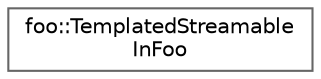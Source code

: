 digraph "Graphical Class Hierarchy"
{
 // LATEX_PDF_SIZE
  bgcolor="transparent";
  edge [fontname=Helvetica,fontsize=10,labelfontname=Helvetica,labelfontsize=10];
  node [fontname=Helvetica,fontsize=10,shape=box,height=0.2,width=0.4];
  rankdir="LR";
  Node0 [id="Node000000",label="foo::TemplatedStreamable\lInFoo",height=0.2,width=0.4,color="grey40", fillcolor="white", style="filled",URL="$structfoo_1_1TemplatedStreamableInFoo.html",tooltip=" "];
}
